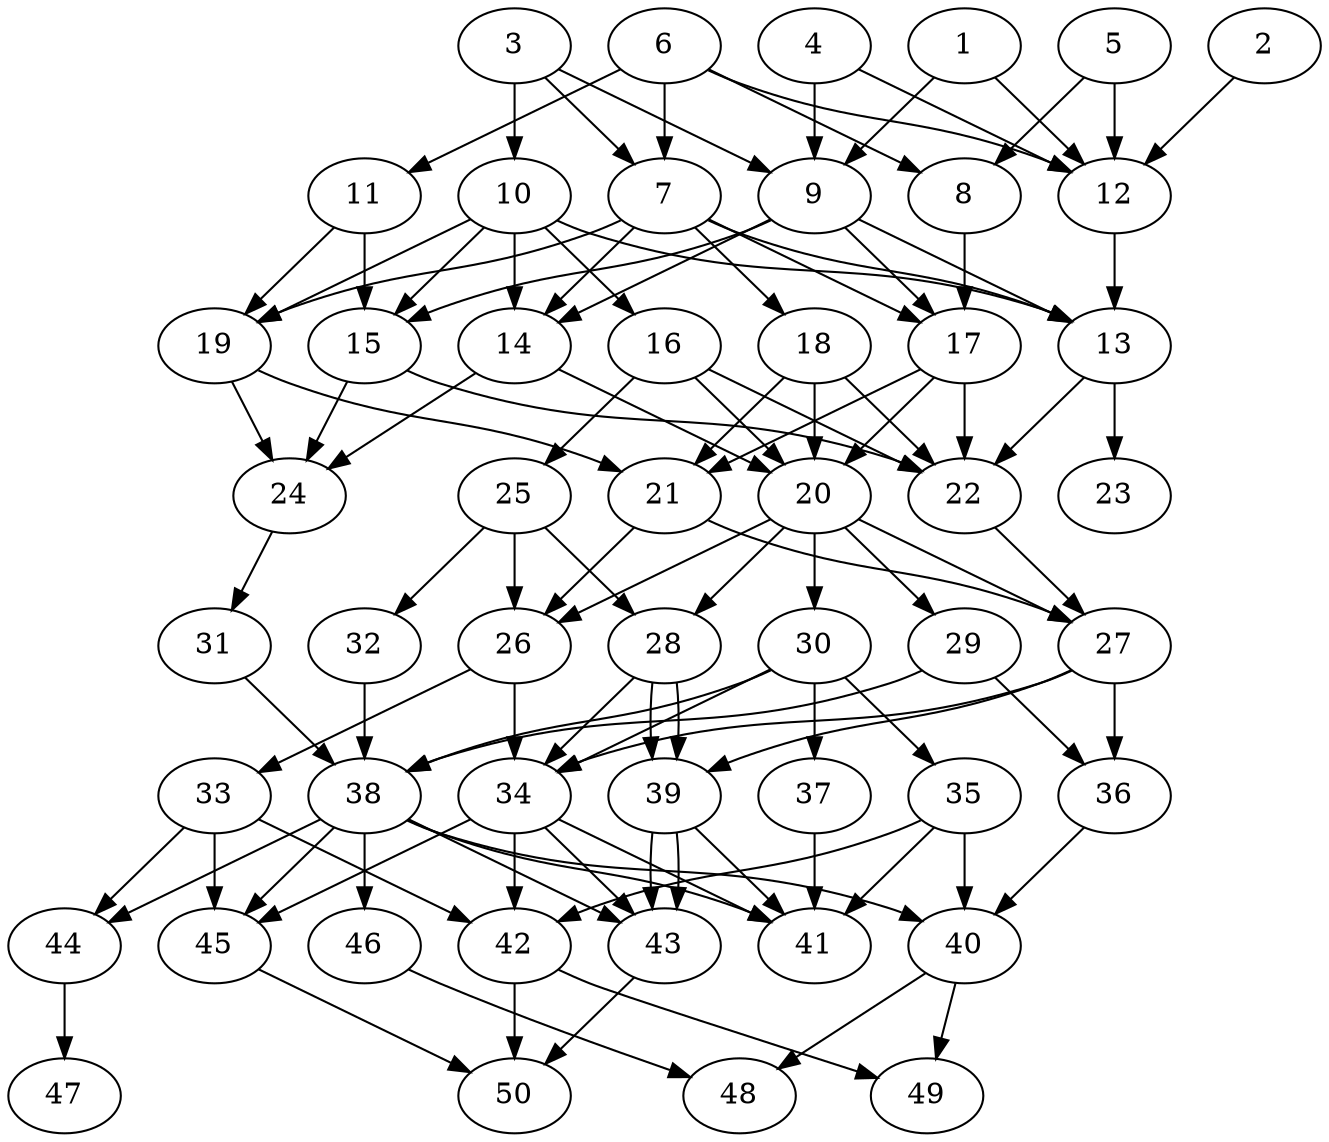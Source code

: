 // DAG automatically generated by daggen at Thu Oct  3 14:07:58 2019
// ./daggen --dot -n 50 --ccr 0.4 --fat 0.5 --regular 0.9 --density 0.7 --mindata 5242880 --maxdata 52428800 
digraph G {
  1 [size="61591040", alpha="0.10", expect_size="24636416"] 
  1 -> 9 [size ="24636416"]
  1 -> 12 [size ="24636416"]
  2 [size="93340160", alpha="0.06", expect_size="37336064"] 
  2 -> 12 [size ="37336064"]
  3 [size="127173120", alpha="0.16", expect_size="50869248"] 
  3 -> 7 [size ="50869248"]
  3 -> 9 [size ="50869248"]
  3 -> 10 [size ="50869248"]
  4 [size="118287360", alpha="0.11", expect_size="47314944"] 
  4 -> 9 [size ="47314944"]
  4 -> 12 [size ="47314944"]
  5 [size="53130240", alpha="0.05", expect_size="21252096"] 
  5 -> 8 [size ="21252096"]
  5 -> 12 [size ="21252096"]
  6 [size="66234880", alpha="0.11", expect_size="26493952"] 
  6 -> 7 [size ="26493952"]
  6 -> 8 [size ="26493952"]
  6 -> 11 [size ="26493952"]
  6 -> 12 [size ="26493952"]
  7 [size="82560000", alpha="0.13", expect_size="33024000"] 
  7 -> 13 [size ="33024000"]
  7 -> 14 [size ="33024000"]
  7 -> 17 [size ="33024000"]
  7 -> 18 [size ="33024000"]
  7 -> 19 [size ="33024000"]
  8 [size="26680320", alpha="0.15", expect_size="10672128"] 
  8 -> 17 [size ="10672128"]
  9 [size="40565760", alpha="0.03", expect_size="16226304"] 
  9 -> 13 [size ="16226304"]
  9 -> 14 [size ="16226304"]
  9 -> 15 [size ="16226304"]
  9 -> 17 [size ="16226304"]
  10 [size="117852160", alpha="0.14", expect_size="47140864"] 
  10 -> 13 [size ="47140864"]
  10 -> 14 [size ="47140864"]
  10 -> 15 [size ="47140864"]
  10 -> 16 [size ="47140864"]
  10 -> 19 [size ="47140864"]
  11 [size="121694720", alpha="0.02", expect_size="48677888"] 
  11 -> 15 [size ="48677888"]
  11 -> 19 [size ="48677888"]
  12 [size="63521280", alpha="0.11", expect_size="25408512"] 
  12 -> 13 [size ="25408512"]
  13 [size="97927680", alpha="0.13", expect_size="39171072"] 
  13 -> 22 [size ="39171072"]
  13 -> 23 [size ="39171072"]
  14 [size="76702720", alpha="0.08", expect_size="30681088"] 
  14 -> 20 [size ="30681088"]
  14 -> 24 [size ="30681088"]
  15 [size="22343680", alpha="0.10", expect_size="8937472"] 
  15 -> 22 [size ="8937472"]
  15 -> 24 [size ="8937472"]
  16 [size="50091520", alpha="0.12", expect_size="20036608"] 
  16 -> 20 [size ="20036608"]
  16 -> 22 [size ="20036608"]
  16 -> 25 [size ="20036608"]
  17 [size="112320000", alpha="0.09", expect_size="44928000"] 
  17 -> 20 [size ="44928000"]
  17 -> 21 [size ="44928000"]
  17 -> 22 [size ="44928000"]
  18 [size="68142080", alpha="0.12", expect_size="27256832"] 
  18 -> 20 [size ="27256832"]
  18 -> 21 [size ="27256832"]
  18 -> 22 [size ="27256832"]
  19 [size="41105920", alpha="0.11", expect_size="16442368"] 
  19 -> 21 [size ="16442368"]
  19 -> 24 [size ="16442368"]
  20 [size="58296320", alpha="0.03", expect_size="23318528"] 
  20 -> 26 [size ="23318528"]
  20 -> 27 [size ="23318528"]
  20 -> 28 [size ="23318528"]
  20 -> 29 [size ="23318528"]
  20 -> 30 [size ="23318528"]
  21 [size="22743040", alpha="0.03", expect_size="9097216"] 
  21 -> 26 [size ="9097216"]
  21 -> 27 [size ="9097216"]
  22 [size="33200640", alpha="0.16", expect_size="13280256"] 
  22 -> 27 [size ="13280256"]
  23 [size="96488960", alpha="0.08", expect_size="38595584"] 
  24 [size="52508160", alpha="0.19", expect_size="21003264"] 
  24 -> 31 [size ="21003264"]
  25 [size="98375680", alpha="0.16", expect_size="39350272"] 
  25 -> 26 [size ="39350272"]
  25 -> 28 [size ="39350272"]
  25 -> 32 [size ="39350272"]
  26 [size="38873600", alpha="0.02", expect_size="15549440"] 
  26 -> 33 [size ="15549440"]
  26 -> 34 [size ="15549440"]
  27 [size="111016960", alpha="0.00", expect_size="44406784"] 
  27 -> 34 [size ="44406784"]
  27 -> 36 [size ="44406784"]
  27 -> 39 [size ="44406784"]
  28 [size="49044480", alpha="0.01", expect_size="19617792"] 
  28 -> 34 [size ="19617792"]
  28 -> 39 [size ="19617792"]
  28 -> 39 [size ="19617792"]
  29 [size="118353920", alpha="0.06", expect_size="47341568"] 
  29 -> 36 [size ="47341568"]
  29 -> 38 [size ="47341568"]
  30 [size="68039680", alpha="0.08", expect_size="27215872"] 
  30 -> 34 [size ="27215872"]
  30 -> 35 [size ="27215872"]
  30 -> 37 [size ="27215872"]
  30 -> 38 [size ="27215872"]
  31 [size="85199360", alpha="0.09", expect_size="34079744"] 
  31 -> 38 [size ="34079744"]
  32 [size="100349440", alpha="0.19", expect_size="40139776"] 
  32 -> 38 [size ="40139776"]
  33 [size="75760640", alpha="0.03", expect_size="30304256"] 
  33 -> 42 [size ="30304256"]
  33 -> 44 [size ="30304256"]
  33 -> 45 [size ="30304256"]
  34 [size="125504000", alpha="0.18", expect_size="50201600"] 
  34 -> 41 [size ="50201600"]
  34 -> 42 [size ="50201600"]
  34 -> 43 [size ="50201600"]
  34 -> 45 [size ="50201600"]
  35 [size="118824960", alpha="0.14", expect_size="47529984"] 
  35 -> 40 [size ="47529984"]
  35 -> 41 [size ="47529984"]
  35 -> 42 [size ="47529984"]
  36 [size="95754240", alpha="0.17", expect_size="38301696"] 
  36 -> 40 [size ="38301696"]
  37 [size="109414400", alpha="0.17", expect_size="43765760"] 
  37 -> 41 [size ="43765760"]
  38 [size="111301120", alpha="0.05", expect_size="44520448"] 
  38 -> 40 [size ="44520448"]
  38 -> 41 [size ="44520448"]
  38 -> 43 [size ="44520448"]
  38 -> 44 [size ="44520448"]
  38 -> 45 [size ="44520448"]
  38 -> 46 [size ="44520448"]
  39 [size="114987520", alpha="0.19", expect_size="45995008"] 
  39 -> 41 [size ="45995008"]
  39 -> 43 [size ="45995008"]
  39 -> 43 [size ="45995008"]
  40 [size="29967360", alpha="0.00", expect_size="11986944"] 
  40 -> 48 [size ="11986944"]
  40 -> 49 [size ="11986944"]
  41 [size="78952960", alpha="0.03", expect_size="31581184"] 
  42 [size="16640000", alpha="0.09", expect_size="6656000"] 
  42 -> 49 [size ="6656000"]
  42 -> 50 [size ="6656000"]
  43 [size="129369600", alpha="0.10", expect_size="51747840"] 
  43 -> 50 [size ="51747840"]
  44 [size="30108160", alpha="0.17", expect_size="12043264"] 
  44 -> 47 [size ="12043264"]
  45 [size="18375680", alpha="0.18", expect_size="7350272"] 
  45 -> 50 [size ="7350272"]
  46 [size="103413760", alpha="0.04", expect_size="41365504"] 
  46 -> 48 [size ="41365504"]
  47 [size="86277120", alpha="0.07", expect_size="34510848"] 
  48 [size="66176000", alpha="0.16", expect_size="26470400"] 
  49 [size="98147840", alpha="0.02", expect_size="39259136"] 
  50 [size="92229120", alpha="0.18", expect_size="36891648"] 
}
